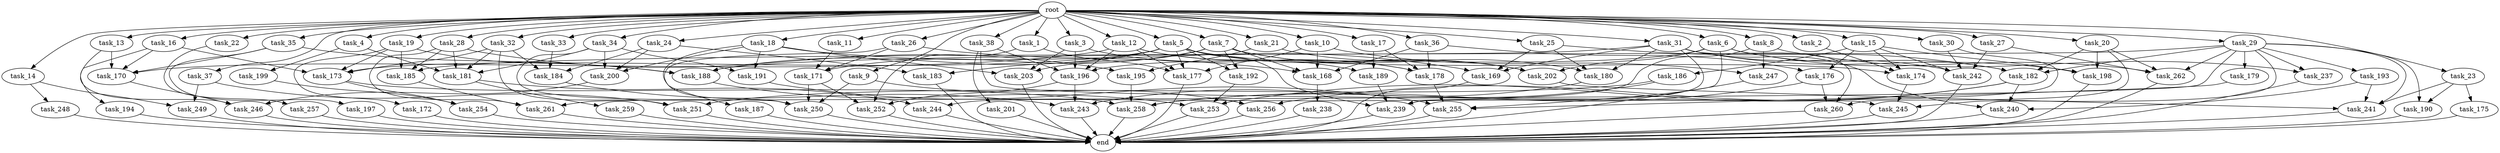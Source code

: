 digraph G {
  root [size="0.000000"];
  task_11 [size="1024.000000"];
  task_239 [size="1683627180032.000000"];
  task_256 [size="1408749273088.000000"];
  task_185 [size="970662608896.000000"];
  task_2 [size="1024.000000"];
  task_21 [size="1024.000000"];
  task_193 [size="420906795008.000000"];
  task_23 [size="1024.000000"];
  task_35 [size="1024.000000"];
  task_254 [size="1005022347264.000000"];
  task_33 [size="1024.000000"];
  task_176 [size="386547056640.000000"];
  task_14 [size="1024.000000"];
  task_261 [size="919123001344.000000"];
  task_246 [size="1812476198912.000000"];
  task_178 [size="2173253451776.000000"];
  task_3 [size="1024.000000"];
  task_249 [size="730144440320.000000"];
  task_259 [size="695784701952.000000"];
  task_196 [size="1984274890752.000000"];
  task_187 [size="34359738368.000000"];
  task_203 [size="1151051235328.000000"];
  task_28 [size="1024.000000"];
  task_201 [size="214748364800.000000"];
  task_257 [size="858993459200.000000"];
  task_22 [size="1024.000000"];
  task_242 [size="1288490188800.000000"];
  task_5 [size="1024.000000"];
  task_255 [size="1477468749824.000000"];
  task_179 [size="420906795008.000000"];
  task_173 [size="1288490188800.000000"];
  task_243 [size="901943132160.000000"];
  task_183 [size="352187318272.000000"];
  task_9 [size="1024.000000"];
  task_244 [size="730144440320.000000"];
  task_250 [size="1108101562368.000000"];
  task_168 [size="738734374912.000000"];
  task_27 [size="1024.000000"];
  task_238 [size="309237645312.000000"];
  task_258 [size="1975684956160.000000"];
  task_20 [size="1024.000000"];
  task_182 [size="884763262976.000000"];
  task_199 [size="77309411328.000000"];
  task_37 [size="1024.000000"];
  task_245 [size="850403524608.000000"];
  task_194 [size="695784701952.000000"];
  task_197 [size="695784701952.000000"];
  task_30 [size="1024.000000"];
  task_247 [size="171798691840.000000"];
  task_198 [size="970662608896.000000"];
  task_252 [size="721554505728.000000"];
  task_186 [size="77309411328.000000"];
  task_200 [size="738734374912.000000"];
  task_251 [size="1005022347264.000000"];
  task_172 [size="34359738368.000000"];
  task_175 [size="695784701952.000000"];
  task_202 [size="850403524608.000000"];
  task_8 [size="1024.000000"];
  task_191 [size="523986010112.000000"];
  task_188 [size="1288490188800.000000"];
  task_24 [size="1024.000000"];
  task_31 [size="1024.000000"];
  task_12 [size="1024.000000"];
  task_32 [size="1024.000000"];
  task_189 [size="1005022347264.000000"];
  task_195 [size="498216206336.000000"];
  task_171 [size="146028888064.000000"];
  end [size="0.000000"];
  task_10 [size="1024.000000"];
  task_29 [size="1024.000000"];
  task_241 [size="1752346656768.000000"];
  task_1 [size="1024.000000"];
  task_34 [size="1024.000000"];
  task_192 [size="214748364800.000000"];
  task_237 [size="455266533376.000000"];
  task_4 [size="1024.000000"];
  task_13 [size="1024.000000"];
  task_260 [size="1314259992576.000000"];
  task_36 [size="1024.000000"];
  task_170 [size="2508260900864.000000"];
  task_16 [size="1024.000000"];
  task_181 [size="884763262976.000000"];
  task_15 [size="1024.000000"];
  task_174 [size="910533066752.000000"];
  task_253 [size="1864015806464.000000"];
  task_248 [size="695784701952.000000"];
  task_18 [size="1024.000000"];
  task_26 [size="1024.000000"];
  task_180 [size="1151051235328.000000"];
  task_25 [size="1024.000000"];
  task_19 [size="1024.000000"];
  task_169 [size="1108101562368.000000"];
  task_38 [size="1024.000000"];
  task_184 [size="712964571136.000000"];
  task_17 [size="1024.000000"];
  task_190 [size="1116691496960.000000"];
  task_262 [size="884763262976.000000"];
  task_240 [size="1932735283200.000000"];
  task_6 [size="1024.000000"];
  task_7 [size="1024.000000"];
  task_177 [size="1520418422784.000000"];

  root -> task_11 [size="1.000000"];
  root -> task_28 [size="1.000000"];
  root -> task_10 [size="1.000000"];
  root -> task_20 [size="1.000000"];
  root -> task_2 [size="1.000000"];
  root -> task_4 [size="1.000000"];
  root -> task_13 [size="1.000000"];
  root -> task_21 [size="1.000000"];
  root -> task_16 [size="1.000000"];
  root -> task_22 [size="1.000000"];
  root -> task_15 [size="1.000000"];
  root -> task_36 [size="1.000000"];
  root -> task_33 [size="1.000000"];
  root -> task_1 [size="1.000000"];
  root -> task_5 [size="1.000000"];
  root -> task_14 [size="1.000000"];
  root -> task_18 [size="1.000000"];
  root -> task_26 [size="1.000000"];
  root -> task_6 [size="1.000000"];
  root -> task_25 [size="1.000000"];
  root -> task_24 [size="1.000000"];
  root -> task_9 [size="1.000000"];
  root -> task_23 [size="1.000000"];
  root -> task_3 [size="1.000000"];
  root -> task_19 [size="1.000000"];
  root -> task_27 [size="1.000000"];
  root -> task_35 [size="1.000000"];
  root -> task_38 [size="1.000000"];
  root -> task_17 [size="1.000000"];
  root -> task_31 [size="1.000000"];
  root -> task_12 [size="1.000000"];
  root -> task_32 [size="1.000000"];
  root -> task_34 [size="1.000000"];
  root -> task_37 [size="1.000000"];
  root -> task_30 [size="1.000000"];
  root -> task_8 [size="1.000000"];
  root -> task_7 [size="1.000000"];
  root -> task_29 [size="1.000000"];
  task_11 -> task_171 [size="33554432.000000"];
  task_239 -> end [size="1.000000"];
  task_256 -> end [size="1.000000"];
  task_185 -> task_261 [size="411041792.000000"];
  task_2 -> task_174 [size="679477248.000000"];
  task_21 -> task_202 [size="411041792.000000"];
  task_21 -> task_195 [size="411041792.000000"];
  task_193 -> task_241 [size="209715200.000000"];
  task_193 -> task_240 [size="209715200.000000"];
  task_23 -> task_175 [size="679477248.000000"];
  task_23 -> task_190 [size="679477248.000000"];
  task_23 -> task_241 [size="679477248.000000"];
  task_35 -> task_197 [size="679477248.000000"];
  task_35 -> task_188 [size="679477248.000000"];
  task_35 -> task_170 [size="679477248.000000"];
  task_254 -> end [size="1.000000"];
  task_33 -> task_184 [size="75497472.000000"];
  task_176 -> task_258 [size="411041792.000000"];
  task_176 -> task_260 [size="411041792.000000"];
  task_14 -> task_249 [size="679477248.000000"];
  task_14 -> task_248 [size="679477248.000000"];
  task_261 -> end [size="1.000000"];
  task_246 -> end [size="1.000000"];
  task_178 -> task_255 [size="411041792.000000"];
  task_3 -> task_196 [size="838860800.000000"];
  task_3 -> task_178 [size="838860800.000000"];
  task_3 -> task_203 [size="838860800.000000"];
  task_249 -> end [size="1.000000"];
  task_259 -> end [size="1.000000"];
  task_196 -> task_243 [size="134217728.000000"];
  task_196 -> task_252 [size="134217728.000000"];
  task_187 -> end [size="1.000000"];
  task_203 -> end [size="1.000000"];
  task_28 -> task_195 [size="75497472.000000"];
  task_28 -> task_181 [size="75497472.000000"];
  task_28 -> task_261 [size="75497472.000000"];
  task_28 -> task_185 [size="75497472.000000"];
  task_201 -> end [size="1.000000"];
  task_257 -> end [size="1.000000"];
  task_22 -> task_257 [size="838860800.000000"];
  task_242 -> end [size="1.000000"];
  task_5 -> task_173 [size="134217728.000000"];
  task_5 -> task_239 [size="134217728.000000"];
  task_5 -> task_183 [size="134217728.000000"];
  task_5 -> task_174 [size="134217728.000000"];
  task_5 -> task_192 [size="134217728.000000"];
  task_5 -> task_202 [size="134217728.000000"];
  task_5 -> task_188 [size="134217728.000000"];
  task_5 -> task_177 [size="134217728.000000"];
  task_255 -> end [size="1.000000"];
  task_179 -> task_255 [size="411041792.000000"];
  task_173 -> task_258 [size="679477248.000000"];
  task_173 -> task_254 [size="679477248.000000"];
  task_243 -> end [size="1.000000"];
  task_183 -> end [size="1.000000"];
  task_9 -> task_250 [size="536870912.000000"];
  task_9 -> task_256 [size="536870912.000000"];
  task_244 -> end [size="1.000000"];
  task_250 -> end [size="1.000000"];
  task_168 -> task_238 [size="301989888.000000"];
  task_27 -> task_242 [size="209715200.000000"];
  task_27 -> task_262 [size="209715200.000000"];
  task_238 -> end [size="1.000000"];
  task_258 -> end [size="1.000000"];
  task_20 -> task_260 [size="33554432.000000"];
  task_20 -> task_198 [size="33554432.000000"];
  task_20 -> task_262 [size="33554432.000000"];
  task_20 -> task_182 [size="33554432.000000"];
  task_182 -> task_256 [size="838860800.000000"];
  task_182 -> task_253 [size="838860800.000000"];
  task_182 -> task_240 [size="838860800.000000"];
  task_199 -> task_254 [size="301989888.000000"];
  task_37 -> task_251 [size="33554432.000000"];
  task_37 -> task_249 [size="33554432.000000"];
  task_245 -> end [size="1.000000"];
  task_194 -> end [size="1.000000"];
  task_197 -> end [size="1.000000"];
  task_30 -> task_242 [size="134217728.000000"];
  task_30 -> task_239 [size="134217728.000000"];
  task_247 -> end [size="1.000000"];
  task_198 -> end [size="1.000000"];
  task_252 -> end [size="1.000000"];
  task_186 -> task_251 [size="536870912.000000"];
  task_186 -> task_258 [size="536870912.000000"];
  task_200 -> task_246 [size="679477248.000000"];
  task_251 -> end [size="1.000000"];
  task_172 -> end [size="1.000000"];
  task_175 -> end [size="1.000000"];
  task_202 -> task_241 [size="411041792.000000"];
  task_8 -> task_244 [size="33554432.000000"];
  task_8 -> task_247 [size="33554432.000000"];
  task_8 -> task_237 [size="33554432.000000"];
  task_191 -> task_255 [size="411041792.000000"];
  task_188 -> task_253 [size="301989888.000000"];
  task_24 -> task_183 [size="209715200.000000"];
  task_24 -> task_200 [size="209715200.000000"];
  task_24 -> task_184 [size="209715200.000000"];
  task_31 -> task_242 [size="838860800.000000"];
  task_31 -> task_180 [size="838860800.000000"];
  task_31 -> task_239 [size="838860800.000000"];
  task_31 -> task_185 [size="838860800.000000"];
  task_31 -> task_198 [size="838860800.000000"];
  task_31 -> task_240 [size="838860800.000000"];
  task_31 -> task_169 [size="838860800.000000"];
  task_31 -> task_260 [size="838860800.000000"];
  task_12 -> task_196 [size="679477248.000000"];
  task_12 -> task_170 [size="679477248.000000"];
  task_12 -> task_177 [size="679477248.000000"];
  task_12 -> task_178 [size="679477248.000000"];
  task_12 -> task_189 [size="679477248.000000"];
  task_32 -> task_251 [size="411041792.000000"];
  task_32 -> task_181 [size="411041792.000000"];
  task_32 -> task_184 [size="411041792.000000"];
  task_32 -> task_173 [size="411041792.000000"];
  task_189 -> task_239 [size="536870912.000000"];
  task_195 -> task_258 [size="301989888.000000"];
  task_171 -> task_250 [size="33554432.000000"];
  task_171 -> task_252 [size="33554432.000000"];
  task_10 -> task_168 [size="134217728.000000"];
  task_10 -> task_177 [size="134217728.000000"];
  task_10 -> task_247 [size="134217728.000000"];
  task_29 -> task_179 [size="411041792.000000"];
  task_29 -> task_193 [size="411041792.000000"];
  task_29 -> task_261 [size="411041792.000000"];
  task_29 -> task_190 [size="411041792.000000"];
  task_29 -> task_237 [size="411041792.000000"];
  task_29 -> task_182 [size="411041792.000000"];
  task_29 -> task_262 [size="411041792.000000"];
  task_29 -> task_241 [size="411041792.000000"];
  task_29 -> task_188 [size="411041792.000000"];
  task_29 -> task_245 [size="411041792.000000"];
  task_241 -> end [size="1.000000"];
  task_1 -> task_177 [size="536870912.000000"];
  task_1 -> task_252 [size="536870912.000000"];
  task_34 -> task_191 [size="301989888.000000"];
  task_34 -> task_250 [size="301989888.000000"];
  task_34 -> task_181 [size="301989888.000000"];
  task_34 -> task_200 [size="301989888.000000"];
  task_192 -> task_253 [size="679477248.000000"];
  task_237 -> end [size="1.000000"];
  task_4 -> task_199 [size="75497472.000000"];
  task_4 -> task_181 [size="75497472.000000"];
  task_13 -> task_246 [size="411041792.000000"];
  task_13 -> task_170 [size="411041792.000000"];
  task_260 -> end [size="1.000000"];
  task_36 -> task_168 [size="301989888.000000"];
  task_36 -> task_176 [size="301989888.000000"];
  task_36 -> task_178 [size="301989888.000000"];
  task_170 -> task_246 [size="679477248.000000"];
  task_16 -> task_173 [size="679477248.000000"];
  task_16 -> task_194 [size="679477248.000000"];
  task_16 -> task_170 [size="679477248.000000"];
  task_181 -> task_244 [size="679477248.000000"];
  task_181 -> task_259 [size="679477248.000000"];
  task_15 -> task_186 [size="75497472.000000"];
  task_15 -> task_242 [size="75497472.000000"];
  task_15 -> task_176 [size="75497472.000000"];
  task_15 -> task_174 [size="75497472.000000"];
  task_15 -> task_198 [size="75497472.000000"];
  task_174 -> task_245 [size="209715200.000000"];
  task_253 -> end [size="1.000000"];
  task_248 -> end [size="1.000000"];
  task_18 -> task_191 [size="209715200.000000"];
  task_18 -> task_203 [size="209715200.000000"];
  task_18 -> task_168 [size="209715200.000000"];
  task_18 -> task_200 [size="209715200.000000"];
  task_18 -> task_250 [size="209715200.000000"];
  task_26 -> task_169 [size="33554432.000000"];
  task_26 -> task_171 [size="33554432.000000"];
  task_26 -> task_187 [size="33554432.000000"];
  task_180 -> task_243 [size="209715200.000000"];
  task_25 -> task_169 [size="209715200.000000"];
  task_25 -> task_180 [size="209715200.000000"];
  task_25 -> task_182 [size="209715200.000000"];
  task_19 -> task_172 [size="33554432.000000"];
  task_19 -> task_173 [size="33554432.000000"];
  task_19 -> task_188 [size="33554432.000000"];
  task_19 -> task_185 [size="33554432.000000"];
  task_169 -> end [size="1.000000"];
  task_38 -> task_196 [size="209715200.000000"];
  task_38 -> task_245 [size="209715200.000000"];
  task_38 -> task_201 [size="209715200.000000"];
  task_184 -> task_243 [size="536870912.000000"];
  task_17 -> task_178 [size="301989888.000000"];
  task_17 -> task_189 [size="301989888.000000"];
  task_190 -> end [size="1.000000"];
  task_262 -> end [size="1.000000"];
  task_240 -> end [size="1.000000"];
  task_6 -> task_196 [size="209715200.000000"];
  task_6 -> task_255 [size="209715200.000000"];
  task_6 -> task_202 [size="209715200.000000"];
  task_6 -> task_262 [size="209715200.000000"];
  task_6 -> task_182 [size="209715200.000000"];
  task_7 -> task_203 [size="75497472.000000"];
  task_7 -> task_180 [size="75497472.000000"];
  task_7 -> task_192 [size="75497472.000000"];
  task_7 -> task_168 [size="75497472.000000"];
  task_7 -> task_202 [size="75497472.000000"];
  task_7 -> task_171 [size="75497472.000000"];
  task_177 -> end [size="1.000000"];
}
